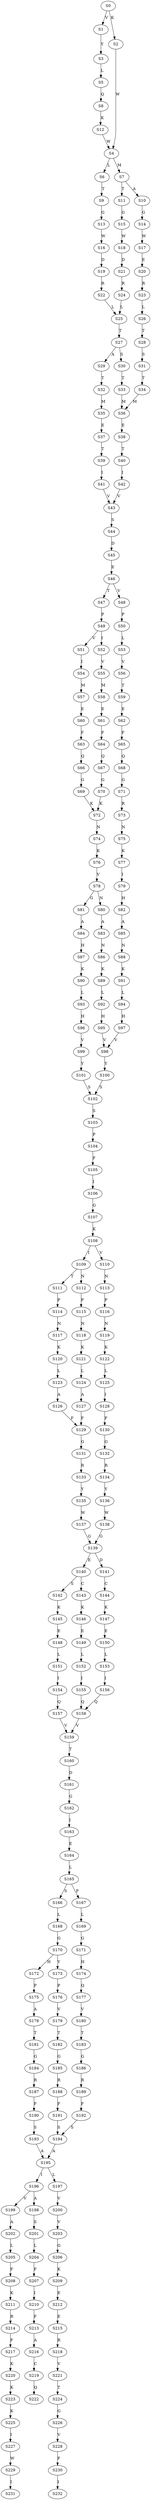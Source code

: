 strict digraph  {
	S0 -> S1 [ label = V ];
	S0 -> S2 [ label = K ];
	S1 -> S3 [ label = Y ];
	S2 -> S4 [ label = W ];
	S3 -> S5 [ label = L ];
	S4 -> S6 [ label = L ];
	S4 -> S7 [ label = M ];
	S5 -> S8 [ label = Q ];
	S6 -> S9 [ label = T ];
	S7 -> S10 [ label = A ];
	S7 -> S11 [ label = T ];
	S8 -> S12 [ label = K ];
	S9 -> S13 [ label = G ];
	S10 -> S14 [ label = G ];
	S11 -> S15 [ label = G ];
	S12 -> S4 [ label = W ];
	S13 -> S16 [ label = W ];
	S14 -> S17 [ label = W ];
	S15 -> S18 [ label = W ];
	S16 -> S19 [ label = D ];
	S17 -> S20 [ label = E ];
	S18 -> S21 [ label = D ];
	S19 -> S22 [ label = R ];
	S20 -> S23 [ label = R ];
	S21 -> S24 [ label = R ];
	S22 -> S25 [ label = L ];
	S23 -> S26 [ label = L ];
	S24 -> S25 [ label = L ];
	S25 -> S27 [ label = T ];
	S26 -> S28 [ label = T ];
	S27 -> S29 [ label = A ];
	S27 -> S30 [ label = S ];
	S28 -> S31 [ label = S ];
	S29 -> S32 [ label = T ];
	S30 -> S33 [ label = T ];
	S31 -> S34 [ label = T ];
	S32 -> S35 [ label = M ];
	S33 -> S36 [ label = M ];
	S34 -> S36 [ label = M ];
	S35 -> S37 [ label = E ];
	S36 -> S38 [ label = E ];
	S37 -> S39 [ label = T ];
	S38 -> S40 [ label = T ];
	S39 -> S41 [ label = I ];
	S40 -> S42 [ label = I ];
	S41 -> S43 [ label = V ];
	S42 -> S43 [ label = V ];
	S43 -> S44 [ label = S ];
	S44 -> S45 [ label = D ];
	S45 -> S46 [ label = E ];
	S46 -> S47 [ label = T ];
	S46 -> S48 [ label = V ];
	S47 -> S49 [ label = P ];
	S48 -> S50 [ label = P ];
	S49 -> S51 [ label = V ];
	S49 -> S52 [ label = I ];
	S50 -> S53 [ label = L ];
	S51 -> S54 [ label = I ];
	S52 -> S55 [ label = V ];
	S53 -> S56 [ label = V ];
	S54 -> S57 [ label = M ];
	S55 -> S58 [ label = M ];
	S56 -> S59 [ label = T ];
	S57 -> S60 [ label = E ];
	S58 -> S61 [ label = E ];
	S59 -> S62 [ label = E ];
	S60 -> S63 [ label = F ];
	S61 -> S64 [ label = F ];
	S62 -> S65 [ label = F ];
	S63 -> S66 [ label = Q ];
	S64 -> S67 [ label = Q ];
	S65 -> S68 [ label = Q ];
	S66 -> S69 [ label = G ];
	S67 -> S70 [ label = G ];
	S68 -> S71 [ label = G ];
	S69 -> S72 [ label = K ];
	S70 -> S72 [ label = K ];
	S71 -> S73 [ label = R ];
	S72 -> S74 [ label = N ];
	S73 -> S75 [ label = N ];
	S74 -> S76 [ label = K ];
	S75 -> S77 [ label = K ];
	S76 -> S78 [ label = V ];
	S77 -> S79 [ label = I ];
	S78 -> S80 [ label = N ];
	S78 -> S81 [ label = G ];
	S79 -> S82 [ label = H ];
	S80 -> S83 [ label = A ];
	S81 -> S84 [ label = A ];
	S82 -> S85 [ label = A ];
	S83 -> S86 [ label = N ];
	S84 -> S87 [ label = H ];
	S85 -> S88 [ label = N ];
	S86 -> S89 [ label = K ];
	S87 -> S90 [ label = K ];
	S88 -> S91 [ label = K ];
	S89 -> S92 [ label = L ];
	S90 -> S93 [ label = L ];
	S91 -> S94 [ label = L ];
	S92 -> S95 [ label = H ];
	S93 -> S96 [ label = H ];
	S94 -> S97 [ label = H ];
	S95 -> S98 [ label = V ];
	S96 -> S99 [ label = V ];
	S97 -> S98 [ label = V ];
	S98 -> S100 [ label = Y ];
	S99 -> S101 [ label = Y ];
	S100 -> S102 [ label = S ];
	S101 -> S102 [ label = S ];
	S102 -> S103 [ label = S ];
	S103 -> S104 [ label = P ];
	S104 -> S105 [ label = F ];
	S105 -> S106 [ label = I ];
	S106 -> S107 [ label = G ];
	S107 -> S108 [ label = K ];
	S108 -> S109 [ label = I ];
	S108 -> S110 [ label = V ];
	S109 -> S111 [ label = T ];
	S109 -> S112 [ label = N ];
	S110 -> S113 [ label = N ];
	S111 -> S114 [ label = P ];
	S112 -> S115 [ label = P ];
	S113 -> S116 [ label = P ];
	S114 -> S117 [ label = N ];
	S115 -> S118 [ label = N ];
	S116 -> S119 [ label = N ];
	S117 -> S120 [ label = K ];
	S118 -> S121 [ label = K ];
	S119 -> S122 [ label = K ];
	S120 -> S123 [ label = L ];
	S121 -> S124 [ label = L ];
	S122 -> S125 [ label = L ];
	S123 -> S126 [ label = A ];
	S124 -> S127 [ label = A ];
	S125 -> S128 [ label = I ];
	S126 -> S129 [ label = F ];
	S127 -> S129 [ label = F ];
	S128 -> S130 [ label = F ];
	S129 -> S131 [ label = G ];
	S130 -> S132 [ label = G ];
	S131 -> S133 [ label = R ];
	S132 -> S134 [ label = R ];
	S133 -> S135 [ label = Y ];
	S134 -> S136 [ label = Y ];
	S135 -> S137 [ label = W ];
	S136 -> S138 [ label = W ];
	S137 -> S139 [ label = G ];
	S138 -> S139 [ label = G ];
	S139 -> S140 [ label = E ];
	S139 -> S141 [ label = D ];
	S140 -> S142 [ label = S ];
	S140 -> S143 [ label = C ];
	S141 -> S144 [ label = C ];
	S142 -> S145 [ label = K ];
	S143 -> S146 [ label = K ];
	S144 -> S147 [ label = K ];
	S145 -> S148 [ label = E ];
	S146 -> S149 [ label = E ];
	S147 -> S150 [ label = E ];
	S148 -> S151 [ label = L ];
	S149 -> S152 [ label = L ];
	S150 -> S153 [ label = L ];
	S151 -> S154 [ label = I ];
	S152 -> S155 [ label = I ];
	S153 -> S156 [ label = I ];
	S154 -> S157 [ label = Q ];
	S155 -> S158 [ label = Q ];
	S156 -> S158 [ label = Q ];
	S157 -> S159 [ label = V ];
	S158 -> S159 [ label = V ];
	S159 -> S160 [ label = T ];
	S160 -> S161 [ label = D ];
	S161 -> S162 [ label = G ];
	S162 -> S163 [ label = I ];
	S163 -> S164 [ label = E ];
	S164 -> S165 [ label = L ];
	S165 -> S166 [ label = S ];
	S165 -> S167 [ label = P ];
	S166 -> S168 [ label = L ];
	S167 -> S169 [ label = L ];
	S168 -> S170 [ label = G ];
	S169 -> S171 [ label = G ];
	S170 -> S172 [ label = H ];
	S170 -> S173 [ label = Y ];
	S171 -> S174 [ label = H ];
	S172 -> S175 [ label = P ];
	S173 -> S176 [ label = P ];
	S174 -> S177 [ label = Q ];
	S175 -> S178 [ label = A ];
	S176 -> S179 [ label = V ];
	S177 -> S180 [ label = V ];
	S178 -> S181 [ label = T ];
	S179 -> S182 [ label = T ];
	S180 -> S183 [ label = T ];
	S181 -> S184 [ label = G ];
	S182 -> S185 [ label = G ];
	S183 -> S186 [ label = G ];
	S184 -> S187 [ label = R ];
	S185 -> S188 [ label = R ];
	S186 -> S189 [ label = R ];
	S187 -> S190 [ label = F ];
	S188 -> S191 [ label = F ];
	S189 -> S192 [ label = F ];
	S190 -> S193 [ label = S ];
	S191 -> S194 [ label = S ];
	S192 -> S194 [ label = S ];
	S193 -> S195 [ label = A ];
	S194 -> S195 [ label = A ];
	S195 -> S196 [ label = I ];
	S195 -> S197 [ label = L ];
	S196 -> S198 [ label = A ];
	S196 -> S199 [ label = V ];
	S197 -> S200 [ label = V ];
	S198 -> S201 [ label = S ];
	S199 -> S202 [ label = A ];
	S200 -> S203 [ label = V ];
	S201 -> S204 [ label = L ];
	S202 -> S205 [ label = L ];
	S203 -> S206 [ label = G ];
	S204 -> S207 [ label = F ];
	S205 -> S208 [ label = F ];
	S206 -> S209 [ label = K ];
	S207 -> S210 [ label = I ];
	S208 -> S211 [ label = K ];
	S209 -> S212 [ label = E ];
	S210 -> S213 [ label = F ];
	S211 -> S214 [ label = R ];
	S212 -> S215 [ label = E ];
	S213 -> S216 [ label = A ];
	S214 -> S217 [ label = F ];
	S215 -> S218 [ label = R ];
	S216 -> S219 [ label = C ];
	S217 -> S220 [ label = K ];
	S218 -> S221 [ label = V ];
	S219 -> S222 [ label = Q ];
	S220 -> S223 [ label = K ];
	S221 -> S224 [ label = T ];
	S223 -> S225 [ label = K ];
	S224 -> S226 [ label = G ];
	S225 -> S227 [ label = I ];
	S226 -> S228 [ label = V ];
	S227 -> S229 [ label = W ];
	S228 -> S230 [ label = F ];
	S229 -> S231 [ label = I ];
	S230 -> S232 [ label = I ];
}
